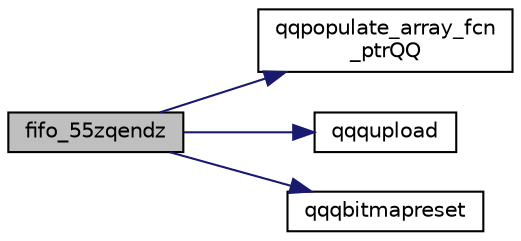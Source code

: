digraph "fifo_55zqendz"
{
  edge [fontname="Helvetica",fontsize="10",labelfontname="Helvetica",labelfontsize="10"];
  node [fontname="Helvetica",fontsize="10",shape=record];
  rankdir="LR";
  Node0 [label="fifo_55zqendz",height=0.2,width=0.4,color="black", fillcolor="grey75", style="filled", fontcolor="black"];
  Node0 -> Node1 [color="midnightblue",fontsize="10",style="solid",fontname="Helvetica"];
  Node1 [label="qqpopulate_array_fcn\l_ptrQQ",height=0.2,width=0.4,color="black", fillcolor="white", style="filled",URL="$inszt__fifo_8c.html#a4ad6fa1bb94fc1c3ac2dc30925106081"];
  Node0 -> Node2 [color="midnightblue",fontsize="10",style="solid",fontname="Helvetica"];
  Node2 [label="qqqupload",height=0.2,width=0.4,color="black", fillcolor="white", style="filled",URL="$inszt__fifo_8c.html#a109761d7f84a96b5606e507bace276b5"];
  Node0 -> Node3 [color="midnightblue",fontsize="10",style="solid",fontname="Helvetica"];
  Node3 [label="qqqbitmapreset",height=0.2,width=0.4,color="black", fillcolor="white", style="filled",URL="$inszt__fifo_8c.html#a5688fceaed93ba591e78ee15ccb0187f"];
}
